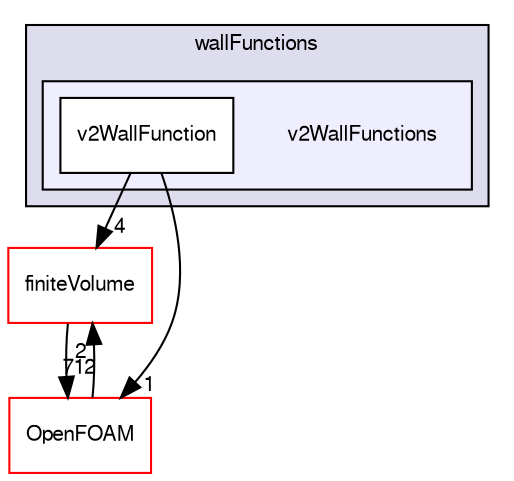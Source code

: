 digraph "src/turbulenceModels/incompressible/RAS/derivedFvPatchFields/wallFunctions/v2WallFunctions" {
  bgcolor=transparent;
  compound=true
  node [ fontsize="10", fontname="FreeSans"];
  edge [ labelfontsize="10", labelfontname="FreeSans"];
  subgraph clusterdir_49f1fcefe208d58b7ef6a054148e7a1f {
    graph [ bgcolor="#ddddee", pencolor="black", label="wallFunctions" fontname="FreeSans", fontsize="10", URL="dir_49f1fcefe208d58b7ef6a054148e7a1f.html"]
  subgraph clusterdir_7b173556cad08345bcf4251817510707 {
    graph [ bgcolor="#eeeeff", pencolor="black", label="" URL="dir_7b173556cad08345bcf4251817510707.html"];
    dir_7b173556cad08345bcf4251817510707 [shape=plaintext label="v2WallFunctions"];
    dir_44c4fe062da24265fcb7588161b98da4 [shape=box label="v2WallFunction" color="black" fillcolor="white" style="filled" URL="dir_44c4fe062da24265fcb7588161b98da4.html"];
  }
  }
  dir_9bd15774b555cf7259a6fa18f99fe99b [shape=box label="finiteVolume" color="red" URL="dir_9bd15774b555cf7259a6fa18f99fe99b.html"];
  dir_c5473ff19b20e6ec4dfe5c310b3778a8 [shape=box label="OpenFOAM" color="red" URL="dir_c5473ff19b20e6ec4dfe5c310b3778a8.html"];
  dir_9bd15774b555cf7259a6fa18f99fe99b->dir_c5473ff19b20e6ec4dfe5c310b3778a8 [headlabel="712", labeldistance=1.5 headhref="dir_000749_001732.html"];
  dir_44c4fe062da24265fcb7588161b98da4->dir_9bd15774b555cf7259a6fa18f99fe99b [headlabel="4", labeldistance=1.5 headhref="dir_002923_000749.html"];
  dir_44c4fe062da24265fcb7588161b98da4->dir_c5473ff19b20e6ec4dfe5c310b3778a8 [headlabel="1", labeldistance=1.5 headhref="dir_002923_001732.html"];
  dir_c5473ff19b20e6ec4dfe5c310b3778a8->dir_9bd15774b555cf7259a6fa18f99fe99b [headlabel="2", labeldistance=1.5 headhref="dir_001732_000749.html"];
}
